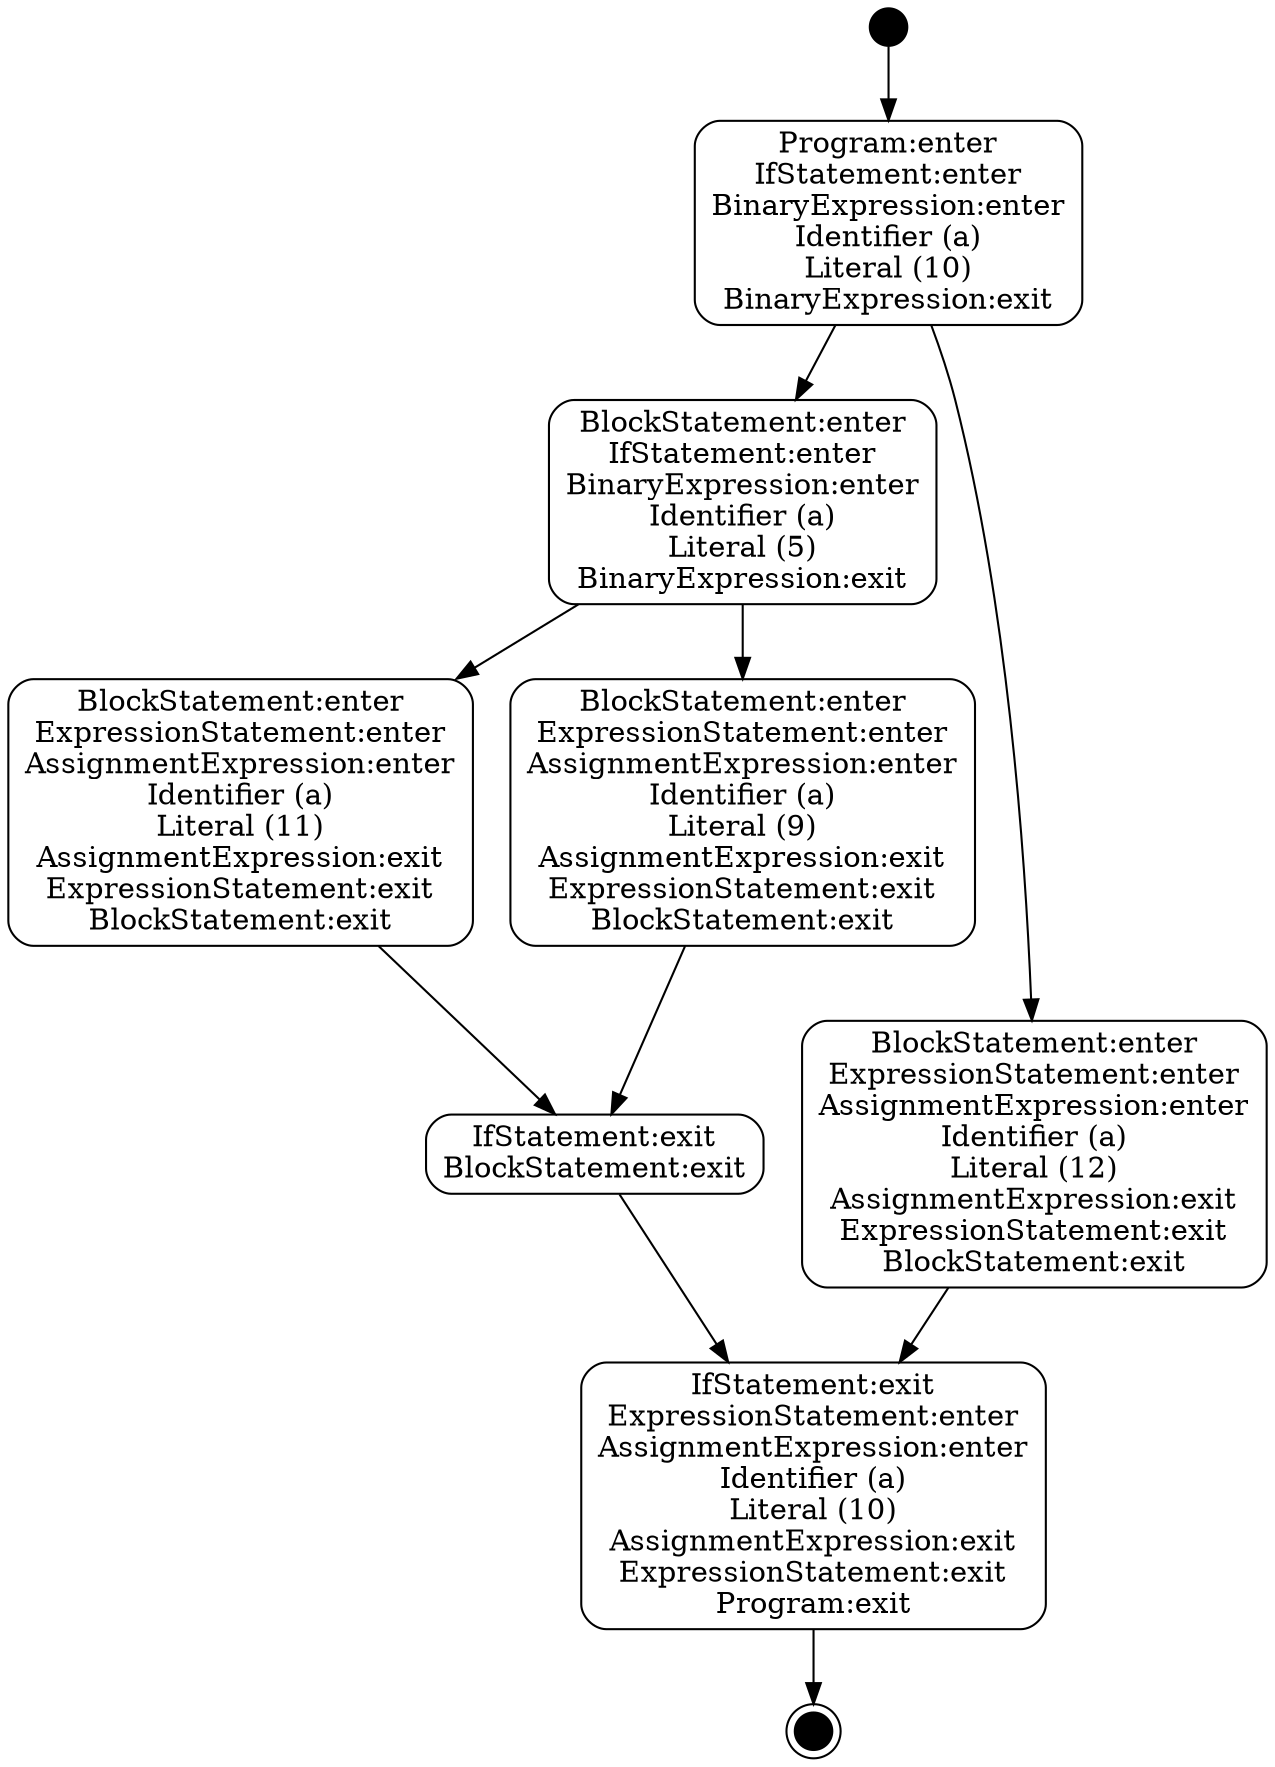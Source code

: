 
digraph {
node[shape=box,style="rounded,filled",fillcolor=white];
initial[label="",shape=circle,style=filled,fillcolor=black,width=0.25,height=0.25];
final[label="",shape=doublecircle,style=filled,fillcolor=black,width=0.25,height=0.25];
s1_1[label="Program:enter\nIfStatement:enter\nBinaryExpression:enter\nIdentifier (a)\nLiteral (10)\nBinaryExpression:exit"];
s1_2[label="BlockStatement:enter\nIfStatement:enter\nBinaryExpression:enter\nIdentifier (a)\nLiteral (5)\nBinaryExpression:exit"];
s1_3[label="BlockStatement:enter\nExpressionStatement:enter\nAssignmentExpression:enter\nIdentifier (a)\nLiteral (11)\nAssignmentExpression:exit\nExpressionStatement:exit\nBlockStatement:exit"];
s1_5[label="IfStatement:exit\nBlockStatement:exit"];
s1_7[label="IfStatement:exit\nExpressionStatement:enter\nAssignmentExpression:enter\nIdentifier (a)\nLiteral (10)\nAssignmentExpression:exit\nExpressionStatement:exit\nProgram:exit"];
s1_6[label="BlockStatement:enter\nExpressionStatement:enter\nAssignmentExpression:enter\nIdentifier (a)\nLiteral (12)\nAssignmentExpression:exit\nExpressionStatement:exit\nBlockStatement:exit"];
s1_4[label="BlockStatement:enter\nExpressionStatement:enter\nAssignmentExpression:enter\nIdentifier (a)\nLiteral (9)\nAssignmentExpression:exit\nExpressionStatement:exit\nBlockStatement:exit"];
initial->s1_1->s1_2->s1_3->s1_5->s1_7;
s1_1->s1_6->s1_7;
s1_2->s1_4->s1_5;
s1_7->final;
}